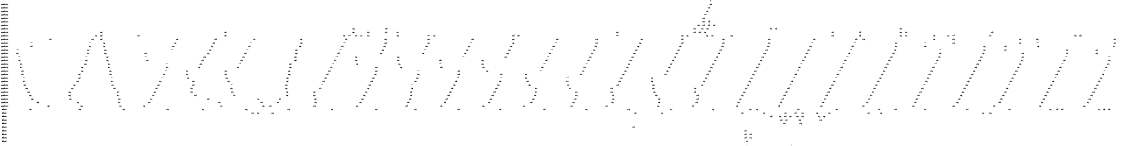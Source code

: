 digraph "DD" {
size = "7.5,10"
center = true;
edge [dir = none];
{ node [shape = plaintext];
  edge [style = invis];
  "CONST NODES" [style = invis];
" impl_pre0_fact0_bit0 " -> " impl_pre0_fact0_bit1 " -> " impl_pre0_fact0_bit2 " -> " impl_pre0_fact0_bit3 " -> " impl_pre0_fact0_bit4 " -> " impl_pre0_fact1_bit0 " -> " impl_pre0_fact1_bit1 " -> " impl_pre0_fact1_bit2 " -> " impl_pre0_fact1_bit3 " -> " impl_pre0_fact1_bit4 " -> " impl_pre1_fact0_bit0 " -> " impl_pre1_fact0_bit1 " -> " impl_pre1_fact0_bit2 " -> " impl_pre1_fact0_bit3 " -> " impl_pre1_fact0_bit4 " -> " impl_pre1_fact1_bit0 " -> " impl_pre1_fact1_bit1 " -> " impl_pre1_fact1_bit2 " -> " impl_pre1_fact1_bit3 " -> " impl_pre1_fact1_bit4 " -> " impl_pre2_fact0_bit0 " -> " impl_pre2_fact0_bit1 " -> " impl_pre2_fact0_bit2 " -> " impl_pre2_fact0_bit3 " -> " impl_pre2_fact0_bit4 " -> " impl_pre2_fact1_bit0 " -> " impl_pre2_fact1_bit1 " -> " impl_pre2_fact1_bit2 " -> " impl_pre2_fact1_bit3 " -> " impl_pre2_fact1_bit4 " -> " eff_fact0_bit0 " -> " eff_fact0_bit1 " -> " eff_fact0_bit2 " -> " eff_fact0_bit3 " -> " eff_fact0_bit4 " -> " eff_fact1_bit0 " -> " eff_fact1_bit1 " -> " eff_fact1_bit2 " -> " eff_fact1_bit3 " -> " eff_fact1_bit4 " -> "CONST NODES"; 
}
{ rank = same; node [shape = box]; edge [style = invis];
"F0"; }
{ rank = same; " impl_pre0_fact0_bit0 ";
"0x4ed3";
}
{ rank = same; " impl_pre0_fact0_bit1 ";
"0x4ed2";
}
{ rank = same; " impl_pre0_fact0_bit2 ";
"0x4ed1";
}
{ rank = same; " impl_pre0_fact0_bit3 ";
"0x4ed0";
}
{ rank = same; " impl_pre0_fact0_bit4 ";
"0x4ecf";
}
{ rank = same; " impl_pre0_fact1_bit0 ";
"0x4caa";
"0x4ece";
}
{ rank = same; " impl_pre0_fact1_bit1 ";
"0x4c8a";
"0x4ca9";
"0x4ecd";
"0x4df9";
}
{ rank = same; " impl_pre0_fact1_bit2 ";
"0x4c99";
"0x4ca8";
"0x4d51";
"0x4c72";
"0x4df8";
"0x4e8c";
"0x4c89";
"0x4ecc";
}
{ rank = same; " impl_pre0_fact1_bit3 ";
"0x4c88";
"0x4ecb";
"0x4c7d";
"0x4cfd";
"0x4c98";
"0x4ca7";
"0x4da4";
"0x4e38";
"0x4c62";
"0x4c71";
"0x4d50";
"0x4c91";
"0x4ca0";
"0x4df7";
"0x4e8b";
}
{ rank = same; " impl_pre0_fact1_bit4 ";
"0x4e8a";
"0x4c87";
"0x4c97";
"0x4dcd";
"0x4ca6";
"0x4e61";
"0x4c7c";
"0x4eca";
"0x4c70";
"0x4c90";
"0x4c9f";
"0x4c82";
"0x4c58";
"0x4cfc";
"0x4c94";
"0x4ca3";
"0x4c77";
"0x4c69";
"0x4cd3";
"0x4e0e";
"0x4da3";
"0x4e37";
"0x4c61";
"0x4c8d";
"0x4c9c";
"0x4d7a";
"0x4d4f";
"0x4d26";
"0x4ea1";
"0x4df6";
}
{ rank = same; " impl_pre1_fact0_bit0 ";
"0x4de1";
"0x4d65";
"0x4e22";
"0x4ea0";
"0x4db8";
"0x4e36";
"0x4e75";
"0x4eb5";
"0x4e89";
"0x4ec9";
"0x4e4c";
"0x4da2";
"0x4e60";
"0x4cfb";
"0x4df5";
"0x4d3a";
"0x4cbe";
"0x4d79";
"0x4d4e";
"0x4cd2";
"0x4dcc";
"0x4d11";
"0x4d8e";
"0x4e0d";
"0x4d25";
"0x4ce7";
}
{ rank = same; " impl_pre1_fact0_bit1 ";
"0x4e74";
"0x4e88";
"0x4d8d";
"0x4e21";
"0x4de0";
"0x4e35";
"0x4da1";
"0x4df4";
"0x4ce6";
"0x4e4b";
"0x4d64";
"0x4cbd";
"0x4db7";
"0x4e5f";
"0x4eb4";
"0x4d78";
"0x4e0c";
"0x4cfa";
"0x4dcb";
"0x4d39";
"0x4ec8";
"0x4cd1";
"0x4d4d";
"0x4d10";
"0x4e9f";
"0x4d24";
}
{ rank = same; " impl_pre1_fact0_bit2 ";
"0x4cbc";
"0x4db6";
"0x4e5e";
"0x4eb3";
"0x4d77";
"0x4e0b";
"0x4cf9";
"0x4d38";
"0x4dca";
"0x4ec7";
"0x4cd0";
"0x4d4c";
"0x4d0f";
"0x4e9e";
"0x4d23";
"0x4e73";
"0x4e87";
"0x4d8c";
"0x4e20";
"0x4ddf";
"0x4e34";
"0x4da0";
"0x4df3";
"0x4ce5";
"0x4e4a";
"0x4d63";
}
{ rank = same; " impl_pre1_fact0_bit3 ";
"0x4e9d";
"0x4db5";
"0x4e33";
"0x4e72";
"0x4eb2";
"0x4e86";
"0x4ec6";
"0x4e49";
"0x4d9f";
"0x4e5d";
"0x4cf8";
"0x4df2";
"0x4d37";
"0x4cbb";
"0x4d76";
"0x4d4b";
"0x4ccf";
"0x4dc9";
"0x4d0e";
"0x4d8b";
"0x4e0a";
"0x4d22";
"0x4ce4";
"0x4dde";
"0x4d62";
"0x4e1f";
}
{ rank = same; " impl_pre1_fact0_bit4 ";
"0x4cba";
"0x4db4";
"0x4e5c";
"0x4eb1";
"0x4d75";
"0x4e09";
"0x4cf7";
"0x4d36";
"0x4ec5";
"0x4dc8";
"0x4cce";
"0x4d4a";
"0x4d0d";
"0x4e9c";
"0x4d21";
"0x4e71";
"0x4e85";
"0x4d8a";
"0x4e1e";
"0x4ddd";
"0x4e32";
"0x4d9e";
"0x4df1";
"0x4ce3";
"0x4e48";
"0x4d61";
}
{ rank = same; " impl_pre1_fact1_bit0 ";
"0x4e31";
"0x4e70";
"0x4eb0";
"0x4e84";
"0x4d89";
"0x4ddc";
"0x4ec4";
"0x4e47";
"0x4d9d";
"0x4df0";
"0x4e5b";
"0x4ce2";
"0x4d60";
"0x4cb9";
"0x4db3";
"0x4d74";
"0x4cf6";
"0x4d35";
"0x4dc7";
"0x4ccd";
"0x4d49";
"0x4e08";
"0x4d0c";
"0x4e1d";
"0x4d20";
"0x4e9b";
}
{ rank = same; " impl_pre1_fact1_bit1 ";
"0x4cb8";
"0x4db2";
"0x4e5a";
"0x4e07";
"0x4cf5";
"0x4eaf";
"0x4d34";
"0x4ccc";
"0x4ec3";
"0x4d48";
"0x4d0b";
"0x4d9c";
"0x4d1f";
"0x4def";
"0x4d73";
"0x4e6f";
"0x4dc6";
"0x4d88";
"0x4e83";
"0x4e1c";
"0x4e30";
"0x4ddb";
"0x4d5f";
"0x4ce1";
"0x4e9a";
"0x4e46";
}
{ rank = same; " impl_pre1_fact1_bit2 ";
"0x4e6e";
"0x4e82";
"0x4e45";
"0x4d87";
"0x4e1b";
"0x4e2f";
"0x4d9b";
"0x4e59";
"0x4ce0";
"0x4dee";
"0x4d33";
"0x4d5e";
"0x4cb7";
"0x4eae";
"0x4d72";
"0x4d47";
"0x4e06";
"0x4cf4";
"0x4dc5";
"0x4ec2";
"0x4d0a";
"0x4ccb";
"0x4d1e";
"0x4dda";
"0x4e99";
"0x4db1";
}
{ rank = same; " impl_pre1_fact1_bit3 ";
"0x4db0";
"0x4e58";
"0x4ead";
"0x4d71";
"0x4e05";
"0x4dc4";
"0x4e81";
"0x4ec1";
"0x4cca";
"0x4d9a";
"0x4d09";
"0x4cf3";
"0x4e98";
"0x4ded";
"0x4d32";
"0x4d1d";
"0x4d46";
"0x4d86";
"0x4cdf";
"0x4dd9";
"0x4e1a";
"0x4e44";
"0x4d5d";
"0x4e2e";
"0x4e6d";
"0x4cb6";
}
{ rank = same; " impl_pre1_fact1_bit4 ";
"0x4e80";
"0x4e6c";
"0x4ec0";
"0x4d99";
"0x4d85";
"0x4e19";
"0x4dd8";
"0x4e57";
"0x4cf2";
"0x4dec";
"0x4d70";
"0x4cde";
"0x4e43";
"0x4d5c";
"0x4cb5";
"0x4daf";
"0x4d45";
"0x4cc9";
"0x4eac";
"0x4dc3";
"0x4e04";
"0x4d31";
"0x4d1c";
"0x4d08";
"0x4e97";
"0x4e2d";
}
{ rank = same; " impl_pre2_fact0_bit0 ";
"0x4e7f";
"0x4ebf";
"0x4e42";
"0x4d98";
"0x4e56";
"0x4cf1";
"0x4deb";
"0x4d30";
"0x4cb4";
"0x4d6f";
"0x4d44";
"0x4cc8";
"0x4dc2";
"0x4d07";
"0x4d84";
"0x4e03";
"0x4d1b";
"0x4cdd";
"0x4dd7";
"0x4d5b";
"0x4e18";
"0x4e96";
"0x4dae";
"0x4e2c";
"0x4e6b";
"0x4eab";
}
{ rank = same; " impl_pre2_fact0_bit1 ";
"0x4e7e";
"0x4ebe";
"0x4e41";
"0x4d97";
"0x4e55";
"0x4cf0";
"0x4dea";
"0x4d2f";
"0x4cb3";
"0x4d6e";
"0x4d43";
"0x4cc7";
"0x4dc1";
"0x4d06";
"0x4d83";
"0x4e02";
"0x4d1a";
"0x4cdc";
"0x4dd6";
"0x4d5a";
"0x4e17";
"0x4e95";
"0x4dad";
"0x4e2b";
"0x4e6a";
"0x4eaa";
}
{ rank = same; " impl_pre2_fact0_bit2 ";
"0x4e54";
"0x4ea9";
"0x4d6d";
"0x4e01";
"0x4cef";
"0x4d2e";
"0x4dc0";
"0x4ebd";
"0x4cc6";
"0x4d42";
"0x4d05";
"0x4e94";
"0x4d19";
"0x4e69";
"0x4e7d";
"0x4d82";
"0x4e16";
"0x4dd5";
"0x4e2a";
"0x4d96";
"0x4de9";
"0x4cdb";
"0x4e40";
"0x4d59";
"0x4cb2";
"0x4dac";
}
{ rank = same; " impl_pre2_fact0_bit3 ";
"0x4ebc";
"0x4e3f";
"0x4d95";
"0x4e53";
"0x4cee";
"0x4de8";
"0x4d2d";
"0x4cb1";
"0x4d6c";
"0x4d41";
"0x4cc5";
"0x4dbf";
"0x4d04";
"0x4d81";
"0x4e00";
"0x4d18";
"0x4cda";
"0x4dd4";
"0x4d58";
"0x4e15";
"0x4e93";
"0x4dab";
"0x4e29";
"0x4e68";
"0x4ea8";
"0x4e7c";
}
{ rank = same; " impl_pre2_fact0_bit4 ";
"0x4d94";
"0x4e52";
"0x4ced";
"0x4de7";
"0x4d2c";
"0x4cb0";
"0x4d6b";
"0x4d40";
"0x4cc4";
"0x4dbe";
"0x4d03";
"0x4d80";
"0x4dff";
"0x4d17";
"0x4cd9";
"0x4dd3";
"0x4d57";
"0x4e14";
"0x4e92";
"0x4daa";
"0x4e28";
"0x4e67";
"0x4ea7";
"0x4e7b";
"0x4ebb";
"0x4e3e";
}
{ rank = same; " impl_pre2_fact1_bit0 ";
"0x4e51";
"0x4d7f";
"0x4dd2";
"0x4d93";
"0x4de6";
"0x4cd8";
"0x4dfe";
"0x4d56";
"0x4caf";
"0x4da9";
"0x4d6a";
"0x4cec";
"0x4d2b";
"0x4dbd";
"0x4e13";
"0x4e91";
"0x4cc3";
"0x4d3f";
"0x4e27";
"0x4e66";
"0x4d02";
"0x4ea6";
"0x4e7a";
"0x4d16";
"0x4eba";
"0x4e3d";
}
{ rank = same; " impl_pre2_fact1_bit1 ";
"0x4e50";
"0x4dfd";
"0x4ceb";
"0x4d2a";
"0x4de5";
"0x4d69";
"0x4cc2";
"0x4d3e";
"0x4d01";
"0x4dbc";
"0x4d7e";
"0x4d15";
"0x4dd1";
"0x4d55";
"0x4e90";
"0x4e65";
"0x4da8";
"0x4e79";
"0x4e12";
"0x4ea5";
"0x4e26";
"0x4cd7";
"0x4eb9";
"0x4e3c";
"0x4cae";
"0x4d92";
}
{ rank = same; " impl_pre2_fact1_bit2 ";
"0x4e4f";
"0x4de4";
"0x4d29";
"0x4d7d";
"0x4e11";
"0x4d3d";
"0x4e25";
"0x4dbb";
"0x4d00";
"0x4d91";
"0x4cd6";
"0x4d14";
"0x4d54";
"0x4dd0";
"0x4cad";
"0x4ea4";
"0x4d68";
"0x4dfc";
"0x4cea";
"0x4eb8";
"0x4da7";
"0x4cc1";
"0x4e64";
"0x4e78";
"0x4e8f";
"0x4e3b";
}
{ rank = same; " impl_pre2_fact1_bit3 ";
"0x4e4e";
"0x4d67";
"0x4dfb";
"0x4ce9";
"0x4de3";
"0x4d28";
"0x4dba";
"0x4cc0";
"0x4d3c";
"0x4cff";
"0x4d7c";
"0x4e8e";
"0x4d13";
"0x4cd5";
"0x4dcf";
"0x4e10";
"0x4e24";
"0x4e63";
"0x4ea3";
"0x4e77";
"0x4eb7";
"0x4d90";
"0x4e3a";
"0x4d53";
"0x4cac";
"0x4da6";
}
{ rank = same; " impl_pre2_fact1_bit4 ";
"0x4e8d";
"0x4cd4";
"0x4ea2";
"0x4ce8";
"0x4d12";
"0x4da5";
"0x4d66";
"0x4de2";
"0x4e76";
"0x4eb6";
"0x4dce";
"0x4cfe";
"0x4dfa";
"0x4d27";
"0x4cbf";
"0x4e0f";
"0x4d3b";
"0x4d8f";
"0x4db9";
"0x4e23";
"0x4cab";
"0x4e4d";
"0x4e39";
"0x4d52";
"0x4e62";
"0x4d7b";
}
{ rank = same; " eff_fact0_bit0 ";
"0x4c9a";
"0x4c9b";
"0x4c8c";
"0x4c9d";
"0x4c52";
"0x4c9e";
"0x4c5c";
"0x4c60";
"0x4c8e";
"0x4c68";
"0x4c6c";
"0x4c74";
"0x4c76";
"0x4c84";
"0x4c86";
"0x4ca1";
"0x4c8f";
"0x4ca2";
"0x4ca4";
"0x4c92";
"0x4ca5";
"0x4c93";
"0x4c57";
"0x4c95";
"0x4c65";
"0x4c6f";
"0x4c79";
"0x4c7b";
"0x4c7f";
"0x4c81";
"0x4c96";
"0x4c8b";
}
{ rank = same; " eff_fact0_bit1 ";
"0x4c75";
"0x4c78";
"0x4c56";
"0x4c64";
"0x4c6e";
"0x4c7a";
"0x4c7e";
"0x4c80";
"0x4c51";
"0x4c83";
"0x4c5b";
"0x4c5f";
"0x4c67";
"0x4c6b";
"0x4c85";
"0x4c73";
}
{ rank = same; " eff_fact0_bit2 ";
"0x4c66";
"0x4c6a";
"0x4c50";
"0x4c5a";
"0x4c5e";
"0x4c6d";
"0x4c55";
"0x4c63";
}
{ rank = same; " eff_fact0_bit3 ";
"0x4c54";
"0x4c4f";
"0x4c59";
"0x4c5d";
}
{ rank = same; " eff_fact0_bit4 ";
"0x4c4e";
"0x4c53";
}
{ rank = same; " eff_fact1_bit0 ";
"0x4c4d";
}
{ rank = same; " eff_fact1_bit1 ";
"0x4c4c";
}
{ rank = same; " eff_fact1_bit2 ";
"0x4c49";
"0x4c4b";
}
{ rank = same; " eff_fact1_bit3 ";
"0x4c48";
"0x4c4a";
}
{ rank = same; " eff_fact1_bit4 ";
"0x4c47";
}
{ rank = same; "CONST NODES";
{ node [shape = box]; "0x341c";
"0x341b";
}
}
"F0" -> "0x4ed3" [style = solid];
"0x4ed3" -> "0x4caa";
"0x4ed3" -> "0x4ed2" [style = dashed];
"0x4ed2" -> "0x4caa";
"0x4ed2" -> "0x4ed1" [style = dashed];
"0x4ed1" -> "0x4ed0";
"0x4ed1" -> "0x4caa" [style = dashed];
"0x4ed0" -> "0x4caa";
"0x4ed0" -> "0x4ecf" [style = dashed];
"0x4ecf" -> "0x4ece";
"0x4ecf" -> "0x4caa" [style = dashed];
"0x4caa" -> "0x4c8a";
"0x4caa" -> "0x4ca9" [style = dashed];
"0x4ece" -> "0x4df9";
"0x4ece" -> "0x4ecd" [style = dashed];
"0x4c8a" -> "0x4c72";
"0x4c8a" -> "0x4c89" [style = dashed];
"0x4ca9" -> "0x4c99";
"0x4ca9" -> "0x4ca8" [style = dashed];
"0x4ecd" -> "0x4e8c";
"0x4ecd" -> "0x4ecc" [style = dashed];
"0x4df9" -> "0x4d51";
"0x4df9" -> "0x4df8" [style = dashed];
"0x4c99" -> "0x4c91";
"0x4c99" -> "0x4c98" [style = dashed];
"0x4ca8" -> "0x4ca0";
"0x4ca8" -> "0x4ca7" [style = dashed];
"0x4d51" -> "0x4cfd";
"0x4d51" -> "0x4d50" [style = dashed];
"0x4c72" -> "0x4c62";
"0x4c72" -> "0x4c71" [style = dashed];
"0x4df8" -> "0x4da4";
"0x4df8" -> "0x4df7" [style = dashed];
"0x4e8c" -> "0x4e38";
"0x4e8c" -> "0x4e8b" [style = dashed];
"0x4c89" -> "0x4c7d";
"0x4c89" -> "0x4c88" [style = dashed];
"0x4ecc" -> "0x4ecb";
"0x4ecc" -> "0x4ca7" [style = dashed];
"0x4c88" -> "0x4c82";
"0x4c88" -> "0x4c87" [style = dashed];
"0x4ecb" -> "0x4ea1";
"0x4ecb" -> "0x4eca" [style = dashed];
"0x4c7d" -> "0x4c77";
"0x4c7d" -> "0x4c7c" [style = dashed];
"0x4cfd" -> "0x4cd3";
"0x4cfd" -> "0x4cfc" [style = dashed];
"0x4c98" -> "0x4c94";
"0x4c98" -> "0x4c97" [style = dashed];
"0x4ca7" -> "0x4ca3";
"0x4ca7" -> "0x4ca6" [style = dashed];
"0x4da4" -> "0x4d7a";
"0x4da4" -> "0x4da3" [style = dashed];
"0x4e38" -> "0x4e0e";
"0x4e38" -> "0x4e37" [style = dashed];
"0x4c62" -> "0x4c58";
"0x4c62" -> "0x4c61" [style = dashed];
"0x4c71" -> "0x4c69";
"0x4c71" -> "0x4c70" [style = dashed];
"0x4d50" -> "0x4d26";
"0x4d50" -> "0x4d4f" [style = dashed];
"0x4c91" -> "0x4c8d";
"0x4c91" -> "0x4c90" [style = dashed];
"0x4ca0" -> "0x4c9c";
"0x4ca0" -> "0x4c9f" [style = dashed];
"0x4df7" -> "0x4dcd";
"0x4df7" -> "0x4df6" [style = dashed];
"0x4e8b" -> "0x4e61";
"0x4e8b" -> "0x4e8a" [style = dashed];
"0x4e8a" -> "0x4e75";
"0x4e8a" -> "0x4e89" [style = dashed];
"0x4c87" -> "0x4c84";
"0x4c87" -> "0x4c86" [style = dashed];
"0x4c97" -> "0x4c95";
"0x4c97" -> "0x4c96" [style = dashed];
"0x4dcd" -> "0x4db8";
"0x4dcd" -> "0x4dcc" [style = dashed];
"0x4ca6" -> "0x4ca4";
"0x4ca6" -> "0x4ca5" [style = dashed];
"0x4e61" -> "0x4e4c";
"0x4e61" -> "0x4e60" [style = dashed];
"0x4c7c" -> "0x4c79";
"0x4c7c" -> "0x4c7b" [style = dashed];
"0x4eca" -> "0x4eb5";
"0x4eca" -> "0x4ec9" [style = dashed];
"0x4c70" -> "0x4c6c";
"0x4c70" -> "0x4c6f" [style = dashed];
"0x4c90" -> "0x4c8e";
"0x4c90" -> "0x4c8f" [style = dashed];
"0x4c9f" -> "0x4c9d";
"0x4c9f" -> "0x4c9e" [style = dashed];
"0x4c82" -> "0x4c7f";
"0x4c82" -> "0x4c81" [style = dashed];
"0x4c58" -> "0x4c52";
"0x4c58" -> "0x4c57" [style = dashed];
"0x4cfc" -> "0x4ce7";
"0x4cfc" -> "0x4cfb" [style = dashed];
"0x4c94" -> "0x4c92";
"0x4c94" -> "0x4c93" [style = dashed];
"0x4ca3" -> "0x4ca1";
"0x4ca3" -> "0x4ca2" [style = dashed];
"0x4c77" -> "0x4c74";
"0x4c77" -> "0x4c76" [style = dashed];
"0x4c69" -> "0x4c65";
"0x4c69" -> "0x4c68" [style = dashed];
"0x4cd3" -> "0x4cbe";
"0x4cd3" -> "0x4cd2" [style = dashed];
"0x4e0e" -> "0x4e0d";
"0x4e0e" -> "0x4c8c" [style = dashed];
"0x4da3" -> "0x4d8e";
"0x4da3" -> "0x4da2" [style = dashed];
"0x4e37" -> "0x4e22";
"0x4e37" -> "0x4e36" [style = dashed];
"0x4c61" -> "0x4c5c";
"0x4c61" -> "0x4c60" [style = dashed];
"0x4c8d" -> "0x4c8b";
"0x4c8d" -> "0x4c8c" [style = dashed];
"0x4c9c" -> "0x4c9a";
"0x4c9c" -> "0x4c9b" [style = dashed];
"0x4d7a" -> "0x4d65";
"0x4d7a" -> "0x4d79" [style = dashed];
"0x4d4f" -> "0x4d3a";
"0x4d4f" -> "0x4d4e" [style = dashed];
"0x4d26" -> "0x4d11";
"0x4d26" -> "0x4d25" [style = dashed];
"0x4ea1" -> "0x4ea0";
"0x4ea1" -> "0x4c9b" [style = dashed];
"0x4df6" -> "0x4de1";
"0x4df6" -> "0x4df5" [style = dashed];
"0x4de1" -> "0x4c84";
"0x4de1" -> "0x4de0" [style = dashed];
"0x4d65" -> "0x4c74";
"0x4d65" -> "0x4d64" [style = dashed];
"0x4e22" -> "0x4c8e";
"0x4e22" -> "0x4e21" [style = dashed];
"0x4ea0" -> "0x4c9a";
"0x4ea0" -> "0x4e9f" [style = dashed];
"0x4db8" -> "0x4c7f";
"0x4db8" -> "0x4db7" [style = dashed];
"0x4e36" -> "0x4c8f";
"0x4e36" -> "0x4e35" [style = dashed];
"0x4e75" -> "0x4c95";
"0x4e75" -> "0x4e74" [style = dashed];
"0x4eb5" -> "0x4c9d";
"0x4eb5" -> "0x4eb4" [style = dashed];
"0x4e89" -> "0x4c96";
"0x4e89" -> "0x4e88" [style = dashed];
"0x4ec9" -> "0x4c9e";
"0x4ec9" -> "0x4ec8" [style = dashed];
"0x4e4c" -> "0x4c92";
"0x4e4c" -> "0x4e4b" [style = dashed];
"0x4da2" -> "0x4c7b";
"0x4da2" -> "0x4da1" [style = dashed];
"0x4e60" -> "0x4c93";
"0x4e60" -> "0x4e5f" [style = dashed];
"0x4cfb" -> "0x4c60";
"0x4cfb" -> "0x4cfa" [style = dashed];
"0x4df5" -> "0x4c86";
"0x4df5" -> "0x4df4" [style = dashed];
"0x4d3a" -> "0x4c6c";
"0x4d3a" -> "0x4d39" [style = dashed];
"0x4cbe" -> "0x4c52";
"0x4cbe" -> "0x4cbd" [style = dashed];
"0x4d79" -> "0x4c76";
"0x4d79" -> "0x4d78" [style = dashed];
"0x4d4e" -> "0x4c6f";
"0x4d4e" -> "0x4d4d" [style = dashed];
"0x4cd2" -> "0x4c57";
"0x4cd2" -> "0x4cd1" [style = dashed];
"0x4dcc" -> "0x4c81";
"0x4dcc" -> "0x4dcb" [style = dashed];
"0x4d11" -> "0x4c65";
"0x4d11" -> "0x4d10" [style = dashed];
"0x4d8e" -> "0x4c79";
"0x4d8e" -> "0x4d8d" [style = dashed];
"0x4e0d" -> "0x4c8b";
"0x4e0d" -> "0x4e0c" [style = dashed];
"0x4d25" -> "0x4c68";
"0x4d25" -> "0x4d24" [style = dashed];
"0x4ce7" -> "0x4c5c";
"0x4ce7" -> "0x4ce6" [style = dashed];
"0x4e74" -> "0x4e73";
"0x4e74" -> "0x4c95" [style = dashed];
"0x4e88" -> "0x4e87";
"0x4e88" -> "0x4c96" [style = dashed];
"0x4d8d" -> "0x4d8c";
"0x4d8d" -> "0x4c79" [style = dashed];
"0x4e21" -> "0x4e20";
"0x4e21" -> "0x4c8e" [style = dashed];
"0x4de0" -> "0x4ddf";
"0x4de0" -> "0x4c84" [style = dashed];
"0x4e35" -> "0x4e34";
"0x4e35" -> "0x4c8f" [style = dashed];
"0x4da1" -> "0x4da0";
"0x4da1" -> "0x4c7b" [style = dashed];
"0x4df4" -> "0x4df3";
"0x4df4" -> "0x4c86" [style = dashed];
"0x4ce6" -> "0x4ce5";
"0x4ce6" -> "0x4c5c" [style = dashed];
"0x4e4b" -> "0x4e4a";
"0x4e4b" -> "0x4c92" [style = dashed];
"0x4d64" -> "0x4d63";
"0x4d64" -> "0x4c74" [style = dashed];
"0x4cbd" -> "0x4cbc";
"0x4cbd" -> "0x4c52" [style = dashed];
"0x4db7" -> "0x4db6";
"0x4db7" -> "0x4c7f" [style = dashed];
"0x4e5f" -> "0x4e5e";
"0x4e5f" -> "0x4c93" [style = dashed];
"0x4eb4" -> "0x4eb3";
"0x4eb4" -> "0x4c9d" [style = dashed];
"0x4d78" -> "0x4d77";
"0x4d78" -> "0x4c76" [style = dashed];
"0x4e0c" -> "0x4e0b";
"0x4e0c" -> "0x4c8b" [style = dashed];
"0x4cfa" -> "0x4cf9";
"0x4cfa" -> "0x4c60" [style = dashed];
"0x4dcb" -> "0x4dca";
"0x4dcb" -> "0x4c81" [style = dashed];
"0x4d39" -> "0x4d38";
"0x4d39" -> "0x4c6c" [style = dashed];
"0x4ec8" -> "0x4ec7";
"0x4ec8" -> "0x4c9e" [style = dashed];
"0x4cd1" -> "0x4cd0";
"0x4cd1" -> "0x4c57" [style = dashed];
"0x4d4d" -> "0x4d4c";
"0x4d4d" -> "0x4c6f" [style = dashed];
"0x4d10" -> "0x4d0f";
"0x4d10" -> "0x4c65" [style = dashed];
"0x4e9f" -> "0x4e9e";
"0x4e9f" -> "0x4c9a" [style = dashed];
"0x4d24" -> "0x4d23";
"0x4d24" -> "0x4c68" [style = dashed];
"0x4cbc" -> "0x4cbb";
"0x4cbc" -> "0x4c52" [style = dashed];
"0x4db6" -> "0x4db5";
"0x4db6" -> "0x4c7f" [style = dashed];
"0x4e5e" -> "0x4e5d";
"0x4e5e" -> "0x4c93" [style = dashed];
"0x4eb3" -> "0x4eb2";
"0x4eb3" -> "0x4c9d" [style = dashed];
"0x4d77" -> "0x4d76";
"0x4d77" -> "0x4c76" [style = dashed];
"0x4e0b" -> "0x4e0a";
"0x4e0b" -> "0x4c8b" [style = dashed];
"0x4cf9" -> "0x4cf8";
"0x4cf9" -> "0x4c60" [style = dashed];
"0x4d38" -> "0x4d37";
"0x4d38" -> "0x4c6c" [style = dashed];
"0x4dca" -> "0x4dc9";
"0x4dca" -> "0x4c81" [style = dashed];
"0x4ec7" -> "0x4ec6";
"0x4ec7" -> "0x4c9e" [style = dashed];
"0x4cd0" -> "0x4ccf";
"0x4cd0" -> "0x4c57" [style = dashed];
"0x4d4c" -> "0x4d4b";
"0x4d4c" -> "0x4c6f" [style = dashed];
"0x4d0f" -> "0x4d0e";
"0x4d0f" -> "0x4c65" [style = dashed];
"0x4e9e" -> "0x4e9d";
"0x4e9e" -> "0x4c9a" [style = dashed];
"0x4d23" -> "0x4d22";
"0x4d23" -> "0x4c68" [style = dashed];
"0x4e73" -> "0x4e72";
"0x4e73" -> "0x4c95" [style = dashed];
"0x4e87" -> "0x4e86";
"0x4e87" -> "0x4c96" [style = dashed];
"0x4d8c" -> "0x4d8b";
"0x4d8c" -> "0x4c79" [style = dashed];
"0x4e20" -> "0x4e1f";
"0x4e20" -> "0x4c8e" [style = dashed];
"0x4ddf" -> "0x4dde";
"0x4ddf" -> "0x4c84" [style = dashed];
"0x4e34" -> "0x4e33";
"0x4e34" -> "0x4c8f" [style = dashed];
"0x4da0" -> "0x4d9f";
"0x4da0" -> "0x4c7b" [style = dashed];
"0x4df3" -> "0x4df2";
"0x4df3" -> "0x4c86" [style = dashed];
"0x4ce5" -> "0x4ce4";
"0x4ce5" -> "0x4c5c" [style = dashed];
"0x4e4a" -> "0x4e49";
"0x4e4a" -> "0x4c92" [style = dashed];
"0x4d63" -> "0x4d62";
"0x4d63" -> "0x4c74" [style = dashed];
"0x4e9d" -> "0x4c9a";
"0x4e9d" -> "0x4e9c" [style = dashed];
"0x4db5" -> "0x4c7f";
"0x4db5" -> "0x4db4" [style = dashed];
"0x4e33" -> "0x4c8f";
"0x4e33" -> "0x4e32" [style = dashed];
"0x4e72" -> "0x4c95";
"0x4e72" -> "0x4e71" [style = dashed];
"0x4eb2" -> "0x4c9d";
"0x4eb2" -> "0x4eb1" [style = dashed];
"0x4e86" -> "0x4c96";
"0x4e86" -> "0x4e85" [style = dashed];
"0x4ec6" -> "0x4c9e";
"0x4ec6" -> "0x4ec5" [style = dashed];
"0x4e49" -> "0x4c92";
"0x4e49" -> "0x4e48" [style = dashed];
"0x4d9f" -> "0x4c7b";
"0x4d9f" -> "0x4d9e" [style = dashed];
"0x4e5d" -> "0x4c93";
"0x4e5d" -> "0x4e5c" [style = dashed];
"0x4cf8" -> "0x4c60";
"0x4cf8" -> "0x4cf7" [style = dashed];
"0x4df2" -> "0x4c86";
"0x4df2" -> "0x4df1" [style = dashed];
"0x4d37" -> "0x4c6c";
"0x4d37" -> "0x4d36" [style = dashed];
"0x4cbb" -> "0x4c52";
"0x4cbb" -> "0x4cba" [style = dashed];
"0x4d76" -> "0x4c76";
"0x4d76" -> "0x4d75" [style = dashed];
"0x4d4b" -> "0x4c6f";
"0x4d4b" -> "0x4d4a" [style = dashed];
"0x4ccf" -> "0x4c57";
"0x4ccf" -> "0x4cce" [style = dashed];
"0x4dc9" -> "0x4c81";
"0x4dc9" -> "0x4dc8" [style = dashed];
"0x4d0e" -> "0x4c65";
"0x4d0e" -> "0x4d0d" [style = dashed];
"0x4d8b" -> "0x4c79";
"0x4d8b" -> "0x4d8a" [style = dashed];
"0x4e0a" -> "0x4c8b";
"0x4e0a" -> "0x4e09" [style = dashed];
"0x4d22" -> "0x4c68";
"0x4d22" -> "0x4d21" [style = dashed];
"0x4ce4" -> "0x4c5c";
"0x4ce4" -> "0x4ce3" [style = dashed];
"0x4dde" -> "0x4c84";
"0x4dde" -> "0x4ddd" [style = dashed];
"0x4d62" -> "0x4c74";
"0x4d62" -> "0x4d61" [style = dashed];
"0x4e1f" -> "0x4c8e";
"0x4e1f" -> "0x4e1e" [style = dashed];
"0x4cba" -> "0x4cb9";
"0x4cba" -> "0x4c52" [style = dashed];
"0x4db4" -> "0x4db3";
"0x4db4" -> "0x4c7f" [style = dashed];
"0x4e5c" -> "0x4e5b";
"0x4e5c" -> "0x4c93" [style = dashed];
"0x4eb1" -> "0x4eb0";
"0x4eb1" -> "0x4c9d" [style = dashed];
"0x4d75" -> "0x4d74";
"0x4d75" -> "0x4c76" [style = dashed];
"0x4e09" -> "0x4e08";
"0x4e09" -> "0x4c8b" [style = dashed];
"0x4cf7" -> "0x4cf6";
"0x4cf7" -> "0x4c60" [style = dashed];
"0x4d36" -> "0x4d35";
"0x4d36" -> "0x4c6c" [style = dashed];
"0x4ec5" -> "0x4ec4";
"0x4ec5" -> "0x4c9e" [style = dashed];
"0x4dc8" -> "0x4dc7";
"0x4dc8" -> "0x4c81" [style = dashed];
"0x4cce" -> "0x4ccd";
"0x4cce" -> "0x4c57" [style = dashed];
"0x4d4a" -> "0x4d49";
"0x4d4a" -> "0x4c6f" [style = dashed];
"0x4d0d" -> "0x4d0c";
"0x4d0d" -> "0x4c65" [style = dashed];
"0x4e9c" -> "0x4e9b";
"0x4e9c" -> "0x4c9a" [style = dashed];
"0x4d21" -> "0x4d20";
"0x4d21" -> "0x4c68" [style = dashed];
"0x4e71" -> "0x4e70";
"0x4e71" -> "0x4c95" [style = dashed];
"0x4e85" -> "0x4e84";
"0x4e85" -> "0x4c96" [style = dashed];
"0x4d8a" -> "0x4d89";
"0x4d8a" -> "0x4c79" [style = dashed];
"0x4e1e" -> "0x4e1d";
"0x4e1e" -> "0x4c8e" [style = dashed];
"0x4ddd" -> "0x4ddc";
"0x4ddd" -> "0x4c84" [style = dashed];
"0x4e32" -> "0x4e31";
"0x4e32" -> "0x4c8f" [style = dashed];
"0x4d9e" -> "0x4d9d";
"0x4d9e" -> "0x4c7b" [style = dashed];
"0x4df1" -> "0x4df0";
"0x4df1" -> "0x4c86" [style = dashed];
"0x4ce3" -> "0x4ce2";
"0x4ce3" -> "0x4c5c" [style = dashed];
"0x4e48" -> "0x4e47";
"0x4e48" -> "0x4c92" [style = dashed];
"0x4d61" -> "0x4d60";
"0x4d61" -> "0x4c74" [style = dashed];
"0x4e31" -> "0x4c8f";
"0x4e31" -> "0x4e30" [style = dashed];
"0x4e70" -> "0x4c95";
"0x4e70" -> "0x4e6f" [style = dashed];
"0x4eb0" -> "0x4c9d";
"0x4eb0" -> "0x4eaf" [style = dashed];
"0x4e84" -> "0x4c96";
"0x4e84" -> "0x4e83" [style = dashed];
"0x4d89" -> "0x4d88";
"0x4d89" -> "0x4c79" [style = dashed];
"0x4ddc" -> "0x4ddb";
"0x4ddc" -> "0x4c84" [style = dashed];
"0x4ec4" -> "0x4c9e";
"0x4ec4" -> "0x4ec3" [style = dashed];
"0x4e47" -> "0x4c92";
"0x4e47" -> "0x4e46" [style = dashed];
"0x4d9d" -> "0x4d9c";
"0x4d9d" -> "0x4c7b" [style = dashed];
"0x4df0" -> "0x4def";
"0x4df0" -> "0x4c86" [style = dashed];
"0x4e5b" -> "0x4c93";
"0x4e5b" -> "0x4e5a" [style = dashed];
"0x4ce2" -> "0x4ce1";
"0x4ce2" -> "0x4c5c" [style = dashed];
"0x4d60" -> "0x4d5f";
"0x4d60" -> "0x4c74" [style = dashed];
"0x4cb9" -> "0x4cb8";
"0x4cb9" -> "0x4c52" [style = dashed];
"0x4db3" -> "0x4db2";
"0x4db3" -> "0x4c7f" [style = dashed];
"0x4d74" -> "0x4d73";
"0x4d74" -> "0x4c76" [style = dashed];
"0x4cf6" -> "0x4cf5";
"0x4cf6" -> "0x4c60" [style = dashed];
"0x4d35" -> "0x4d34";
"0x4d35" -> "0x4c6c" [style = dashed];
"0x4dc7" -> "0x4dc6";
"0x4dc7" -> "0x4c81" [style = dashed];
"0x4ccd" -> "0x4ccc";
"0x4ccd" -> "0x4c57" [style = dashed];
"0x4d49" -> "0x4d48";
"0x4d49" -> "0x4c6f" [style = dashed];
"0x4e08" -> "0x4c8b";
"0x4e08" -> "0x4e07" [style = dashed];
"0x4d0c" -> "0x4d0b";
"0x4d0c" -> "0x4c65" [style = dashed];
"0x4e1d" -> "0x4c8e";
"0x4e1d" -> "0x4e1c" [style = dashed];
"0x4d20" -> "0x4d1f";
"0x4d20" -> "0x4c68" [style = dashed];
"0x4e9b" -> "0x4c9a";
"0x4e9b" -> "0x4e9a" [style = dashed];
"0x4cb8" -> "0x4cb7";
"0x4cb8" -> "0x4c52" [style = dashed];
"0x4db2" -> "0x4c7f";
"0x4db2" -> "0x4db1" [style = dashed];
"0x4e5a" -> "0x4e59";
"0x4e5a" -> "0x4c93" [style = dashed];
"0x4e07" -> "0x4e06";
"0x4e07" -> "0x4c8b" [style = dashed];
"0x4cf5" -> "0x4cf4";
"0x4cf5" -> "0x4c60" [style = dashed];
"0x4eaf" -> "0x4c9d";
"0x4eaf" -> "0x4eae" [style = dashed];
"0x4d34" -> "0x4d33";
"0x4d34" -> "0x4c6c" [style = dashed];
"0x4ccc" -> "0x4ccb";
"0x4ccc" -> "0x4c57" [style = dashed];
"0x4ec3" -> "0x4c9e";
"0x4ec3" -> "0x4ec2" [style = dashed];
"0x4d48" -> "0x4d47";
"0x4d48" -> "0x4c6f" [style = dashed];
"0x4d0b" -> "0x4d0a";
"0x4d0b" -> "0x4c65" [style = dashed];
"0x4d9c" -> "0x4c7b";
"0x4d9c" -> "0x4d9b" [style = dashed];
"0x4d1f" -> "0x4d1e";
"0x4d1f" -> "0x4c68" [style = dashed];
"0x4def" -> "0x4c86";
"0x4def" -> "0x4dee" [style = dashed];
"0x4d73" -> "0x4c76";
"0x4d73" -> "0x4d72" [style = dashed];
"0x4e6f" -> "0x4e6e";
"0x4e6f" -> "0x4c95" [style = dashed];
"0x4dc6" -> "0x4c81";
"0x4dc6" -> "0x4dc5" [style = dashed];
"0x4d88" -> "0x4c79";
"0x4d88" -> "0x4d87" [style = dashed];
"0x4e83" -> "0x4e82";
"0x4e83" -> "0x4c96" [style = dashed];
"0x4e1c" -> "0x4e1b";
"0x4e1c" -> "0x4c8e" [style = dashed];
"0x4e30" -> "0x4e2f";
"0x4e30" -> "0x4c8f" [style = dashed];
"0x4ddb" -> "0x4c84";
"0x4ddb" -> "0x4dda" [style = dashed];
"0x4d5f" -> "0x4c74";
"0x4d5f" -> "0x4d5e" [style = dashed];
"0x4ce1" -> "0x4ce0";
"0x4ce1" -> "0x4c5c" [style = dashed];
"0x4e9a" -> "0x4c9a";
"0x4e9a" -> "0x4e99" [style = dashed];
"0x4e46" -> "0x4e45";
"0x4e46" -> "0x4c92" [style = dashed];
"0x4e6e" -> "0x4c95";
"0x4e6e" -> "0x4e6d" [style = dashed];
"0x4e82" -> "0x4c96";
"0x4e82" -> "0x4e81" [style = dashed];
"0x4e45" -> "0x4c92";
"0x4e45" -> "0x4e44" [style = dashed];
"0x4d87" -> "0x4d86";
"0x4d87" -> "0x4c79" [style = dashed];
"0x4e1b" -> "0x4e1a";
"0x4e1b" -> "0x4c8e" [style = dashed];
"0x4e2f" -> "0x4e2e";
"0x4e2f" -> "0x4c8f" [style = dashed];
"0x4d9b" -> "0x4d9a";
"0x4d9b" -> "0x4c7b" [style = dashed];
"0x4e59" -> "0x4c93";
"0x4e59" -> "0x4e58" [style = dashed];
"0x4ce0" -> "0x4cdf";
"0x4ce0" -> "0x4c5c" [style = dashed];
"0x4dee" -> "0x4c86";
"0x4dee" -> "0x4ded" [style = dashed];
"0x4d33" -> "0x4c6c";
"0x4d33" -> "0x4d32" [style = dashed];
"0x4d5e" -> "0x4d5d";
"0x4d5e" -> "0x4c74" [style = dashed];
"0x4cb7" -> "0x4cb6";
"0x4cb7" -> "0x4c52" [style = dashed];
"0x4eae" -> "0x4ead";
"0x4eae" -> "0x4c9d" [style = dashed];
"0x4d72" -> "0x4d71";
"0x4d72" -> "0x4c76" [style = dashed];
"0x4d47" -> "0x4c6f";
"0x4d47" -> "0x4d46" [style = dashed];
"0x4e06" -> "0x4e05";
"0x4e06" -> "0x4c8b" [style = dashed];
"0x4cf4" -> "0x4cf3";
"0x4cf4" -> "0x4c60" [style = dashed];
"0x4dc5" -> "0x4c81";
"0x4dc5" -> "0x4dc4" [style = dashed];
"0x4ec2" -> "0x4ec1";
"0x4ec2" -> "0x4c9e" [style = dashed];
"0x4d0a" -> "0x4c65";
"0x4d0a" -> "0x4d09" [style = dashed];
"0x4ccb" -> "0x4cca";
"0x4ccb" -> "0x4c57" [style = dashed];
"0x4d1e" -> "0x4c68";
"0x4d1e" -> "0x4d1d" [style = dashed];
"0x4dda" -> "0x4c84";
"0x4dda" -> "0x4dd9" [style = dashed];
"0x4e99" -> "0x4e98";
"0x4e99" -> "0x4c9a" [style = dashed];
"0x4db1" -> "0x4c7f";
"0x4db1" -> "0x4db0" [style = dashed];
"0x4db0" -> "0x4daf";
"0x4db0" -> "0x4c7f" [style = dashed];
"0x4e58" -> "0x4e57";
"0x4e58" -> "0x4c93" [style = dashed];
"0x4ead" -> "0x4c9d";
"0x4ead" -> "0x4eac" [style = dashed];
"0x4d71" -> "0x4d70";
"0x4d71" -> "0x4c76" [style = dashed];
"0x4e05" -> "0x4e04";
"0x4e05" -> "0x4c8b" [style = dashed];
"0x4dc4" -> "0x4dc3";
"0x4dc4" -> "0x4c81" [style = dashed];
"0x4e81" -> "0x4c96";
"0x4e81" -> "0x4e80" [style = dashed];
"0x4ec1" -> "0x4c9e";
"0x4ec1" -> "0x4ec0" [style = dashed];
"0x4cca" -> "0x4cc9";
"0x4cca" -> "0x4c57" [style = dashed];
"0x4d9a" -> "0x4c7b";
"0x4d9a" -> "0x4d99" [style = dashed];
"0x4d09" -> "0x4d08";
"0x4d09" -> "0x4c65" [style = dashed];
"0x4cf3" -> "0x4c60";
"0x4cf3" -> "0x4cf2" [style = dashed];
"0x4e98" -> "0x4e97";
"0x4e98" -> "0x4c9a" [style = dashed];
"0x4ded" -> "0x4c86";
"0x4ded" -> "0x4dec" [style = dashed];
"0x4d32" -> "0x4c6c";
"0x4d32" -> "0x4d31" [style = dashed];
"0x4d1d" -> "0x4d1c";
"0x4d1d" -> "0x4c68" [style = dashed];
"0x4d46" -> "0x4c6f";
"0x4d46" -> "0x4d45" [style = dashed];
"0x4d86" -> "0x4c79";
"0x4d86" -> "0x4d85" [style = dashed];
"0x4cdf" -> "0x4c5c";
"0x4cdf" -> "0x4cde" [style = dashed];
"0x4dd9" -> "0x4c84";
"0x4dd9" -> "0x4dd8" [style = dashed];
"0x4e1a" -> "0x4c8e";
"0x4e1a" -> "0x4e19" [style = dashed];
"0x4e44" -> "0x4e43";
"0x4e44" -> "0x4c92" [style = dashed];
"0x4d5d" -> "0x4d5c";
"0x4d5d" -> "0x4c74" [style = dashed];
"0x4e2e" -> "0x4c8f";
"0x4e2e" -> "0x4e2d" [style = dashed];
"0x4e6d" -> "0x4c95";
"0x4e6d" -> "0x4e6c" [style = dashed];
"0x4cb6" -> "0x4cb5";
"0x4cb6" -> "0x4c52" [style = dashed];
"0x4e80" -> "0x4c96";
"0x4e80" -> "0x4e7f" [style = dashed];
"0x4e6c" -> "0x4e6b";
"0x4e6c" -> "0x4c95" [style = dashed];
"0x4ec0" -> "0x4c9e";
"0x4ec0" -> "0x4ebf" [style = dashed];
"0x4d99" -> "0x4c7b";
"0x4d99" -> "0x4d98" [style = dashed];
"0x4d85" -> "0x4d84";
"0x4d85" -> "0x4c79" [style = dashed];
"0x4e19" -> "0x4e18";
"0x4e19" -> "0x4c8e" [style = dashed];
"0x4dd8" -> "0x4dd7";
"0x4dd8" -> "0x4c84" [style = dashed];
"0x4e57" -> "0x4c93";
"0x4e57" -> "0x4e56" [style = dashed];
"0x4cf2" -> "0x4c60";
"0x4cf2" -> "0x4cf1" [style = dashed];
"0x4dec" -> "0x4c86";
"0x4dec" -> "0x4deb" [style = dashed];
"0x4d70" -> "0x4c76";
"0x4d70" -> "0x4d6f" [style = dashed];
"0x4cde" -> "0x4cdd";
"0x4cde" -> "0x4c5c" [style = dashed];
"0x4e43" -> "0x4e42";
"0x4e43" -> "0x4c92" [style = dashed];
"0x4d5c" -> "0x4d5b";
"0x4d5c" -> "0x4c74" [style = dashed];
"0x4cb5" -> "0x4cb4";
"0x4cb5" -> "0x4c52" [style = dashed];
"0x4daf" -> "0x4dae";
"0x4daf" -> "0x4c7f" [style = dashed];
"0x4d45" -> "0x4c6f";
"0x4d45" -> "0x4d44" [style = dashed];
"0x4cc9" -> "0x4c57";
"0x4cc9" -> "0x4cc8" [style = dashed];
"0x4eac" -> "0x4eab";
"0x4eac" -> "0x4c9d" [style = dashed];
"0x4dc3" -> "0x4c81";
"0x4dc3" -> "0x4dc2" [style = dashed];
"0x4e04" -> "0x4e03";
"0x4e04" -> "0x4c8b" [style = dashed];
"0x4d31" -> "0x4d30";
"0x4d31" -> "0x4c6c" [style = dashed];
"0x4d1c" -> "0x4c68";
"0x4d1c" -> "0x4d1b" [style = dashed];
"0x4d08" -> "0x4d07";
"0x4d08" -> "0x4c65" [style = dashed];
"0x4e97" -> "0x4e96";
"0x4e97" -> "0x4c9a" [style = dashed];
"0x4e2d" -> "0x4c8f";
"0x4e2d" -> "0x4e2c" [style = dashed];
"0x4e7f" -> "0x4c96";
"0x4e7f" -> "0x4e7e" [style = dashed];
"0x4ebf" -> "0x4c9e";
"0x4ebf" -> "0x4ebe" [style = dashed];
"0x4e42" -> "0x4c92";
"0x4e42" -> "0x4e41" [style = dashed];
"0x4d98" -> "0x4c7b";
"0x4d98" -> "0x4d97" [style = dashed];
"0x4e56" -> "0x4c93";
"0x4e56" -> "0x4e55" [style = dashed];
"0x4cf1" -> "0x4c60";
"0x4cf1" -> "0x4cf0" [style = dashed];
"0x4deb" -> "0x4c86";
"0x4deb" -> "0x4dea" [style = dashed];
"0x4d30" -> "0x4c6c";
"0x4d30" -> "0x4d2f" [style = dashed];
"0x4cb4" -> "0x4c52";
"0x4cb4" -> "0x4cb3" [style = dashed];
"0x4d6f" -> "0x4c76";
"0x4d6f" -> "0x4d6e" [style = dashed];
"0x4d44" -> "0x4c6f";
"0x4d44" -> "0x4d43" [style = dashed];
"0x4cc8" -> "0x4c57";
"0x4cc8" -> "0x4cc7" [style = dashed];
"0x4dc2" -> "0x4c81";
"0x4dc2" -> "0x4dc1" [style = dashed];
"0x4d07" -> "0x4c65";
"0x4d07" -> "0x4d06" [style = dashed];
"0x4d84" -> "0x4c79";
"0x4d84" -> "0x4d83" [style = dashed];
"0x4e03" -> "0x4c8b";
"0x4e03" -> "0x4e02" [style = dashed];
"0x4d1b" -> "0x4c68";
"0x4d1b" -> "0x4d1a" [style = dashed];
"0x4cdd" -> "0x4c5c";
"0x4cdd" -> "0x4cdc" [style = dashed];
"0x4dd7" -> "0x4c84";
"0x4dd7" -> "0x4dd6" [style = dashed];
"0x4d5b" -> "0x4c74";
"0x4d5b" -> "0x4d5a" [style = dashed];
"0x4e18" -> "0x4c8e";
"0x4e18" -> "0x4e17" [style = dashed];
"0x4e96" -> "0x4c9a";
"0x4e96" -> "0x4e95" [style = dashed];
"0x4dae" -> "0x4c7f";
"0x4dae" -> "0x4dad" [style = dashed];
"0x4e2c" -> "0x4c8f";
"0x4e2c" -> "0x4e2b" [style = dashed];
"0x4e6b" -> "0x4c95";
"0x4e6b" -> "0x4e6a" [style = dashed];
"0x4eab" -> "0x4c9d";
"0x4eab" -> "0x4eaa" [style = dashed];
"0x4e7e" -> "0x4c96";
"0x4e7e" -> "0x4e7d" [style = dashed];
"0x4ebe" -> "0x4c9e";
"0x4ebe" -> "0x4ebd" [style = dashed];
"0x4e41" -> "0x4c92";
"0x4e41" -> "0x4e40" [style = dashed];
"0x4d97" -> "0x4c7b";
"0x4d97" -> "0x4d96" [style = dashed];
"0x4e55" -> "0x4c93";
"0x4e55" -> "0x4e54" [style = dashed];
"0x4cf0" -> "0x4c60";
"0x4cf0" -> "0x4cef" [style = dashed];
"0x4dea" -> "0x4c86";
"0x4dea" -> "0x4de9" [style = dashed];
"0x4d2f" -> "0x4c6c";
"0x4d2f" -> "0x4d2e" [style = dashed];
"0x4cb3" -> "0x4c52";
"0x4cb3" -> "0x4cb2" [style = dashed];
"0x4d6e" -> "0x4c76";
"0x4d6e" -> "0x4d6d" [style = dashed];
"0x4d43" -> "0x4c6f";
"0x4d43" -> "0x4d42" [style = dashed];
"0x4cc7" -> "0x4c57";
"0x4cc7" -> "0x4cc6" [style = dashed];
"0x4dc1" -> "0x4c81";
"0x4dc1" -> "0x4dc0" [style = dashed];
"0x4d06" -> "0x4c65";
"0x4d06" -> "0x4d05" [style = dashed];
"0x4d83" -> "0x4c79";
"0x4d83" -> "0x4d82" [style = dashed];
"0x4e02" -> "0x4c8b";
"0x4e02" -> "0x4e01" [style = dashed];
"0x4d1a" -> "0x4c68";
"0x4d1a" -> "0x4d19" [style = dashed];
"0x4cdc" -> "0x4c5c";
"0x4cdc" -> "0x4cdb" [style = dashed];
"0x4dd6" -> "0x4c84";
"0x4dd6" -> "0x4dd5" [style = dashed];
"0x4d5a" -> "0x4c74";
"0x4d5a" -> "0x4d59" [style = dashed];
"0x4e17" -> "0x4c8e";
"0x4e17" -> "0x4e16" [style = dashed];
"0x4e95" -> "0x4c9a";
"0x4e95" -> "0x4e94" [style = dashed];
"0x4dad" -> "0x4c7f";
"0x4dad" -> "0x4dac" [style = dashed];
"0x4e2b" -> "0x4c8f";
"0x4e2b" -> "0x4e2a" [style = dashed];
"0x4e6a" -> "0x4c95";
"0x4e6a" -> "0x4e69" [style = dashed];
"0x4eaa" -> "0x4c9d";
"0x4eaa" -> "0x4ea9" [style = dashed];
"0x4e54" -> "0x4e53";
"0x4e54" -> "0x4c93" [style = dashed];
"0x4ea9" -> "0x4ea8";
"0x4ea9" -> "0x4c9d" [style = dashed];
"0x4d6d" -> "0x4d6c";
"0x4d6d" -> "0x4c76" [style = dashed];
"0x4e01" -> "0x4e00";
"0x4e01" -> "0x4c8b" [style = dashed];
"0x4cef" -> "0x4cee";
"0x4cef" -> "0x4c60" [style = dashed];
"0x4d2e" -> "0x4d2d";
"0x4d2e" -> "0x4c6c" [style = dashed];
"0x4dc0" -> "0x4dbf";
"0x4dc0" -> "0x4c81" [style = dashed];
"0x4ebd" -> "0x4ebc";
"0x4ebd" -> "0x4c9e" [style = dashed];
"0x4cc6" -> "0x4cc5";
"0x4cc6" -> "0x4c57" [style = dashed];
"0x4d42" -> "0x4d41";
"0x4d42" -> "0x4c6f" [style = dashed];
"0x4d05" -> "0x4d04";
"0x4d05" -> "0x4c65" [style = dashed];
"0x4e94" -> "0x4e93";
"0x4e94" -> "0x4c9a" [style = dashed];
"0x4d19" -> "0x4d18";
"0x4d19" -> "0x4c68" [style = dashed];
"0x4e69" -> "0x4e68";
"0x4e69" -> "0x4c95" [style = dashed];
"0x4e7d" -> "0x4e7c";
"0x4e7d" -> "0x4c96" [style = dashed];
"0x4d82" -> "0x4d81";
"0x4d82" -> "0x4c79" [style = dashed];
"0x4e16" -> "0x4e15";
"0x4e16" -> "0x4c8e" [style = dashed];
"0x4dd5" -> "0x4dd4";
"0x4dd5" -> "0x4c84" [style = dashed];
"0x4e2a" -> "0x4e29";
"0x4e2a" -> "0x4c8f" [style = dashed];
"0x4d96" -> "0x4d95";
"0x4d96" -> "0x4c7b" [style = dashed];
"0x4de9" -> "0x4de8";
"0x4de9" -> "0x4c86" [style = dashed];
"0x4cdb" -> "0x4cda";
"0x4cdb" -> "0x4c5c" [style = dashed];
"0x4e40" -> "0x4e3f";
"0x4e40" -> "0x4c92" [style = dashed];
"0x4d59" -> "0x4d58";
"0x4d59" -> "0x4c74" [style = dashed];
"0x4cb2" -> "0x4cb1";
"0x4cb2" -> "0x4c52" [style = dashed];
"0x4dac" -> "0x4dab";
"0x4dac" -> "0x4c7f" [style = dashed];
"0x4ebc" -> "0x4c9e";
"0x4ebc" -> "0x4ebb" [style = dashed];
"0x4e3f" -> "0x4c92";
"0x4e3f" -> "0x4e3e" [style = dashed];
"0x4d95" -> "0x4c7b";
"0x4d95" -> "0x4d94" [style = dashed];
"0x4e53" -> "0x4c93";
"0x4e53" -> "0x4e52" [style = dashed];
"0x4cee" -> "0x4c60";
"0x4cee" -> "0x4ced" [style = dashed];
"0x4de8" -> "0x4c86";
"0x4de8" -> "0x4de7" [style = dashed];
"0x4d2d" -> "0x4c6c";
"0x4d2d" -> "0x4d2c" [style = dashed];
"0x4cb1" -> "0x4c52";
"0x4cb1" -> "0x4cb0" [style = dashed];
"0x4d6c" -> "0x4c76";
"0x4d6c" -> "0x4d6b" [style = dashed];
"0x4d41" -> "0x4c6f";
"0x4d41" -> "0x4d40" [style = dashed];
"0x4cc5" -> "0x4c57";
"0x4cc5" -> "0x4cc4" [style = dashed];
"0x4dbf" -> "0x4c81";
"0x4dbf" -> "0x4dbe" [style = dashed];
"0x4d04" -> "0x4c65";
"0x4d04" -> "0x4d03" [style = dashed];
"0x4d81" -> "0x4c79";
"0x4d81" -> "0x4d80" [style = dashed];
"0x4e00" -> "0x4c8b";
"0x4e00" -> "0x4dff" [style = dashed];
"0x4d18" -> "0x4c68";
"0x4d18" -> "0x4d17" [style = dashed];
"0x4cda" -> "0x4c5c";
"0x4cda" -> "0x4cd9" [style = dashed];
"0x4dd4" -> "0x4c84";
"0x4dd4" -> "0x4dd3" [style = dashed];
"0x4d58" -> "0x4c74";
"0x4d58" -> "0x4d57" [style = dashed];
"0x4e15" -> "0x4c8e";
"0x4e15" -> "0x4e14" [style = dashed];
"0x4e93" -> "0x4c9a";
"0x4e93" -> "0x4e92" [style = dashed];
"0x4dab" -> "0x4c7f";
"0x4dab" -> "0x4daa" [style = dashed];
"0x4e29" -> "0x4c8f";
"0x4e29" -> "0x4e28" [style = dashed];
"0x4e68" -> "0x4c95";
"0x4e68" -> "0x4e67" [style = dashed];
"0x4ea8" -> "0x4c9d";
"0x4ea8" -> "0x4ea7" [style = dashed];
"0x4e7c" -> "0x4c96";
"0x4e7c" -> "0x4e7b" [style = dashed];
"0x4d94" -> "0x4c7b";
"0x4d94" -> "0x4d93" [style = dashed];
"0x4e52" -> "0x4c93";
"0x4e52" -> "0x4e51" [style = dashed];
"0x4ced" -> "0x4c60";
"0x4ced" -> "0x4cec" [style = dashed];
"0x4de7" -> "0x4c86";
"0x4de7" -> "0x4de6" [style = dashed];
"0x4d2c" -> "0x4c6c";
"0x4d2c" -> "0x4d2b" [style = dashed];
"0x4cb0" -> "0x4c52";
"0x4cb0" -> "0x4caf" [style = dashed];
"0x4d6b" -> "0x4c76";
"0x4d6b" -> "0x4d6a" [style = dashed];
"0x4d40" -> "0x4c6f";
"0x4d40" -> "0x4d3f" [style = dashed];
"0x4cc4" -> "0x4c57";
"0x4cc4" -> "0x4cc3" [style = dashed];
"0x4dbe" -> "0x4c81";
"0x4dbe" -> "0x4dbd" [style = dashed];
"0x4d03" -> "0x4c65";
"0x4d03" -> "0x4d02" [style = dashed];
"0x4d80" -> "0x4c79";
"0x4d80" -> "0x4d7f" [style = dashed];
"0x4dff" -> "0x4c8b";
"0x4dff" -> "0x4dfe" [style = dashed];
"0x4d17" -> "0x4c68";
"0x4d17" -> "0x4d16" [style = dashed];
"0x4cd9" -> "0x4c5c";
"0x4cd9" -> "0x4cd8" [style = dashed];
"0x4dd3" -> "0x4c84";
"0x4dd3" -> "0x4dd2" [style = dashed];
"0x4d57" -> "0x4c74";
"0x4d57" -> "0x4d56" [style = dashed];
"0x4e14" -> "0x4c8e";
"0x4e14" -> "0x4e13" [style = dashed];
"0x4e92" -> "0x4c9a";
"0x4e92" -> "0x4e91" [style = dashed];
"0x4daa" -> "0x4c7f";
"0x4daa" -> "0x4da9" [style = dashed];
"0x4e28" -> "0x4c8f";
"0x4e28" -> "0x4e27" [style = dashed];
"0x4e67" -> "0x4c95";
"0x4e67" -> "0x4e66" [style = dashed];
"0x4ea7" -> "0x4c9d";
"0x4ea7" -> "0x4ea6" [style = dashed];
"0x4e7b" -> "0x4c96";
"0x4e7b" -> "0x4e7a" [style = dashed];
"0x4ebb" -> "0x4c9e";
"0x4ebb" -> "0x4eba" [style = dashed];
"0x4e3e" -> "0x4c92";
"0x4e3e" -> "0x4e3d" [style = dashed];
"0x4e51" -> "0x4c93";
"0x4e51" -> "0x4e50" [style = dashed];
"0x4d7f" -> "0x4d7e";
"0x4d7f" -> "0x4c79" [style = dashed];
"0x4dd2" -> "0x4dd1";
"0x4dd2" -> "0x4c84" [style = dashed];
"0x4d93" -> "0x4d92";
"0x4d93" -> "0x4c7b" [style = dashed];
"0x4de6" -> "0x4de5";
"0x4de6" -> "0x4c86" [style = dashed];
"0x4cd8" -> "0x4cd7";
"0x4cd8" -> "0x4c5c" [style = dashed];
"0x4dfe" -> "0x4c8b";
"0x4dfe" -> "0x4dfd" [style = dashed];
"0x4d56" -> "0x4d55";
"0x4d56" -> "0x4c74" [style = dashed];
"0x4caf" -> "0x4cae";
"0x4caf" -> "0x4c52" [style = dashed];
"0x4da9" -> "0x4da8";
"0x4da9" -> "0x4c7f" [style = dashed];
"0x4d6a" -> "0x4d69";
"0x4d6a" -> "0x4c76" [style = dashed];
"0x4cec" -> "0x4ceb";
"0x4cec" -> "0x4c60" [style = dashed];
"0x4d2b" -> "0x4d2a";
"0x4d2b" -> "0x4c6c" [style = dashed];
"0x4dbd" -> "0x4dbc";
"0x4dbd" -> "0x4c81" [style = dashed];
"0x4e13" -> "0x4c8e";
"0x4e13" -> "0x4e12" [style = dashed];
"0x4e91" -> "0x4c9a";
"0x4e91" -> "0x4e90" [style = dashed];
"0x4cc3" -> "0x4cc2";
"0x4cc3" -> "0x4c57" [style = dashed];
"0x4d3f" -> "0x4d3e";
"0x4d3f" -> "0x4c6f" [style = dashed];
"0x4e27" -> "0x4c8f";
"0x4e27" -> "0x4e26" [style = dashed];
"0x4e66" -> "0x4c95";
"0x4e66" -> "0x4e65" [style = dashed];
"0x4d02" -> "0x4d01";
"0x4d02" -> "0x4c65" [style = dashed];
"0x4ea6" -> "0x4c9d";
"0x4ea6" -> "0x4ea5" [style = dashed];
"0x4e7a" -> "0x4c96";
"0x4e7a" -> "0x4e79" [style = dashed];
"0x4d16" -> "0x4d15";
"0x4d16" -> "0x4c68" [style = dashed];
"0x4eba" -> "0x4c9e";
"0x4eba" -> "0x4eb9" [style = dashed];
"0x4e3d" -> "0x4c92";
"0x4e3d" -> "0x4e3c" [style = dashed];
"0x4e50" -> "0x4e4f";
"0x4e50" -> "0x4c93" [style = dashed];
"0x4dfd" -> "0x4dfc";
"0x4dfd" -> "0x4c8b" [style = dashed];
"0x4ceb" -> "0x4cea";
"0x4ceb" -> "0x4c60" [style = dashed];
"0x4d2a" -> "0x4d29";
"0x4d2a" -> "0x4c6c" [style = dashed];
"0x4de5" -> "0x4c86";
"0x4de5" -> "0x4de4" [style = dashed];
"0x4d69" -> "0x4c76";
"0x4d69" -> "0x4d68" [style = dashed];
"0x4cc2" -> "0x4cc1";
"0x4cc2" -> "0x4c57" [style = dashed];
"0x4d3e" -> "0x4d3d";
"0x4d3e" -> "0x4c6f" [style = dashed];
"0x4d01" -> "0x4d00";
"0x4d01" -> "0x4c65" [style = dashed];
"0x4dbc" -> "0x4c81";
"0x4dbc" -> "0x4dbb" [style = dashed];
"0x4d7e" -> "0x4c79";
"0x4d7e" -> "0x4d7d" [style = dashed];
"0x4d15" -> "0x4d14";
"0x4d15" -> "0x4c68" [style = dashed];
"0x4dd1" -> "0x4c84";
"0x4dd1" -> "0x4dd0" [style = dashed];
"0x4d55" -> "0x4c74";
"0x4d55" -> "0x4d54" [style = dashed];
"0x4e90" -> "0x4c9a";
"0x4e90" -> "0x4e8f" [style = dashed];
"0x4e65" -> "0x4e64";
"0x4e65" -> "0x4c95" [style = dashed];
"0x4da8" -> "0x4c7f";
"0x4da8" -> "0x4da7" [style = dashed];
"0x4e79" -> "0x4e78";
"0x4e79" -> "0x4c96" [style = dashed];
"0x4e12" -> "0x4e11";
"0x4e12" -> "0x4c8e" [style = dashed];
"0x4ea5" -> "0x4c9d";
"0x4ea5" -> "0x4ea4" [style = dashed];
"0x4e26" -> "0x4e25";
"0x4e26" -> "0x4c8f" [style = dashed];
"0x4cd7" -> "0x4cd6";
"0x4cd7" -> "0x4c5c" [style = dashed];
"0x4eb9" -> "0x4c9e";
"0x4eb9" -> "0x4eb8" [style = dashed];
"0x4e3c" -> "0x4e3b";
"0x4e3c" -> "0x4c92" [style = dashed];
"0x4cae" -> "0x4cad";
"0x4cae" -> "0x4c52" [style = dashed];
"0x4d92" -> "0x4c7b";
"0x4d92" -> "0x4d91" [style = dashed];
"0x4e4f" -> "0x4c93";
"0x4e4f" -> "0x4e4e" [style = dashed];
"0x4de4" -> "0x4c86";
"0x4de4" -> "0x4de3" [style = dashed];
"0x4d29" -> "0x4c6c";
"0x4d29" -> "0x4d28" [style = dashed];
"0x4d7d" -> "0x4d7c";
"0x4d7d" -> "0x4c79" [style = dashed];
"0x4e11" -> "0x4e10";
"0x4e11" -> "0x4c8e" [style = dashed];
"0x4d3d" -> "0x4c6f";
"0x4d3d" -> "0x4d3c" [style = dashed];
"0x4e25" -> "0x4e24";
"0x4e25" -> "0x4c8f" [style = dashed];
"0x4dbb" -> "0x4c81";
"0x4dbb" -> "0x4dba" [style = dashed];
"0x4d00" -> "0x4c65";
"0x4d00" -> "0x4cff" [style = dashed];
"0x4d91" -> "0x4d90";
"0x4d91" -> "0x4c7b" [style = dashed];
"0x4cd6" -> "0x4cd5";
"0x4cd6" -> "0x4c5c" [style = dashed];
"0x4d14" -> "0x4c68";
"0x4d14" -> "0x4d13" [style = dashed];
"0x4d54" -> "0x4d53";
"0x4d54" -> "0x4c74" [style = dashed];
"0x4dd0" -> "0x4c84";
"0x4dd0" -> "0x4dcf" [style = dashed];
"0x4cad" -> "0x4cac";
"0x4cad" -> "0x4c52" [style = dashed];
"0x4ea4" -> "0x4ea3";
"0x4ea4" -> "0x4c9d" [style = dashed];
"0x4d68" -> "0x4d67";
"0x4d68" -> "0x4c76" [style = dashed];
"0x4dfc" -> "0x4dfb";
"0x4dfc" -> "0x4c8b" [style = dashed];
"0x4cea" -> "0x4ce9";
"0x4cea" -> "0x4c60" [style = dashed];
"0x4eb8" -> "0x4eb7";
"0x4eb8" -> "0x4c9e" [style = dashed];
"0x4da7" -> "0x4c7f";
"0x4da7" -> "0x4da6" [style = dashed];
"0x4cc1" -> "0x4cc0";
"0x4cc1" -> "0x4c57" [style = dashed];
"0x4e64" -> "0x4c95";
"0x4e64" -> "0x4e63" [style = dashed];
"0x4e78" -> "0x4c96";
"0x4e78" -> "0x4e77" [style = dashed];
"0x4e8f" -> "0x4e8e";
"0x4e8f" -> "0x4c9a" [style = dashed];
"0x4e3b" -> "0x4c92";
"0x4e3b" -> "0x4e3a" [style = dashed];
"0x4e4e" -> "0x4e4d";
"0x4e4e" -> "0x4c93" [style = dashed];
"0x4d67" -> "0x4d66";
"0x4d67" -> "0x4c76" [style = dashed];
"0x4dfb" -> "0x4dfa";
"0x4dfb" -> "0x4c8b" [style = dashed];
"0x4ce9" -> "0x4c60";
"0x4ce9" -> "0x4ce8" [style = dashed];
"0x4de3" -> "0x4c86";
"0x4de3" -> "0x4de2" [style = dashed];
"0x4d28" -> "0x4c6c";
"0x4d28" -> "0x4d27" [style = dashed];
"0x4dba" -> "0x4db9";
"0x4dba" -> "0x4c81" [style = dashed];
"0x4cc0" -> "0x4cbf";
"0x4cc0" -> "0x4c57" [style = dashed];
"0x4d3c" -> "0x4c6f";
"0x4d3c" -> "0x4d3b" [style = dashed];
"0x4cff" -> "0x4cfe";
"0x4cff" -> "0x4c65" [style = dashed];
"0x4d7c" -> "0x4c79";
"0x4d7c" -> "0x4d7b" [style = dashed];
"0x4e8e" -> "0x4e8d";
"0x4e8e" -> "0x4c9a" [style = dashed];
"0x4d13" -> "0x4d12";
"0x4d13" -> "0x4c68" [style = dashed];
"0x4cd5" -> "0x4c5c";
"0x4cd5" -> "0x4cd4" [style = dashed];
"0x4dcf" -> "0x4c84";
"0x4dcf" -> "0x4dce" [style = dashed];
"0x4e10" -> "0x4c8e";
"0x4e10" -> "0x4e0f" [style = dashed];
"0x4e24" -> "0x4c8f";
"0x4e24" -> "0x4e23" [style = dashed];
"0x4e63" -> "0x4c95";
"0x4e63" -> "0x4e62" [style = dashed];
"0x4ea3" -> "0x4c9d";
"0x4ea3" -> "0x4ea2" [style = dashed];
"0x4e77" -> "0x4c96";
"0x4e77" -> "0x4e76" [style = dashed];
"0x4eb7" -> "0x4c9e";
"0x4eb7" -> "0x4eb6" [style = dashed];
"0x4d90" -> "0x4c7b";
"0x4d90" -> "0x4d8f" [style = dashed];
"0x4e3a" -> "0x4e39";
"0x4e3a" -> "0x4c92" [style = dashed];
"0x4d53" -> "0x4d52";
"0x4d53" -> "0x4c74" [style = dashed];
"0x4cac" -> "0x4cab";
"0x4cac" -> "0x4c52" [style = dashed];
"0x4da6" -> "0x4da5";
"0x4da6" -> "0x4c7f" [style = dashed];
"0x4e8d" -> "0x4c4d";
"0x4e8d" -> "0x4c9a" [style = dashed];
"0x4cd4" -> "0x4c4d";
"0x4cd4" -> "0x4c5c" [style = dashed];
"0x4ea2" -> "0x4c4d";
"0x4ea2" -> "0x4c9d" [style = dashed];
"0x4ce8" -> "0x4c60";
"0x4ce8" -> "0x4c4d" [style = dashed];
"0x4d12" -> "0x4c68";
"0x4d12" -> "0x4c4d" [style = dashed];
"0x4da5" -> "0x4c4d";
"0x4da5" -> "0x4c7f" [style = dashed];
"0x4d66" -> "0x4c76";
"0x4d66" -> "0x4c4d" [style = dashed];
"0x4de2" -> "0x4c86";
"0x4de2" -> "0x4c4d" [style = dashed];
"0x4e76" -> "0x4c96";
"0x4e76" -> "0x4c4d" [style = dashed];
"0x4eb6" -> "0x4c9e";
"0x4eb6" -> "0x4c4d" [style = dashed];
"0x4dce" -> "0x4c4d";
"0x4dce" -> "0x4c84" [style = dashed];
"0x4cfe" -> "0x4c4d";
"0x4cfe" -> "0x4c65" [style = dashed];
"0x4dfa" -> "0x4c4d";
"0x4dfa" -> "0x4c8b" [style = dashed];
"0x4d27" -> "0x4c4d";
"0x4d27" -> "0x4c6c" [style = dashed];
"0x4cbf" -> "0x4c57";
"0x4cbf" -> "0x4c4d" [style = dashed];
"0x4e0f" -> "0x4c4d";
"0x4e0f" -> "0x4c8e" [style = dashed];
"0x4d3b" -> "0x4c6f";
"0x4d3b" -> "0x4c4d" [style = dashed];
"0x4d8f" -> "0x4c7b";
"0x4d8f" -> "0x4c4d" [style = dashed];
"0x4db9" -> "0x4c81";
"0x4db9" -> "0x4c4d" [style = dashed];
"0x4e23" -> "0x4c8f";
"0x4e23" -> "0x4c4d" [style = dashed];
"0x4cab" -> "0x4c4d";
"0x4cab" -> "0x4c52" [style = dashed];
"0x4e4d" -> "0x4c93";
"0x4e4d" -> "0x4c4d" [style = dashed];
"0x4e39" -> "0x4c4d";
"0x4e39" -> "0x4c92" [style = dashed];
"0x4d52" -> "0x4c4d";
"0x4d52" -> "0x4c74" [style = dashed];
"0x4e62" -> "0x4c4d";
"0x4e62" -> "0x4c95" [style = dashed];
"0x4d7b" -> "0x4c4d";
"0x4d7b" -> "0x4c79" [style = dashed];
"0x4c9a" -> "0x341c";
"0x4c9a" -> "0x4c73" [style = dashed];
"0x4c9b" -> "0x341c";
"0x4c9b" -> "0x4c75" [style = dashed];
"0x4c8c" -> "0x341c";
"0x4c8c" -> "0x4c56" [style = dashed];
"0x4c9d" -> "0x341c";
"0x4c9d" -> "0x4c78" [style = dashed];
"0x4c52" -> "0x4c51";
"0x4c52" -> "0x341c" [style = dashed];
"0x4c9e" -> "0x341c";
"0x4c9e" -> "0x4c7a" [style = dashed];
"0x4c5c" -> "0x4c5b";
"0x4c5c" -> "0x341c" [style = dashed];
"0x4c60" -> "0x4c5f";
"0x4c60" -> "0x341c" [style = dashed];
"0x4c8e" -> "0x341c";
"0x4c8e" -> "0x4c5b" [style = dashed];
"0x4c68" -> "0x4c67";
"0x4c68" -> "0x341c" [style = dashed];
"0x4c6c" -> "0x4c6b";
"0x4c6c" -> "0x341c" [style = dashed];
"0x4c74" -> "0x4c73";
"0x4c74" -> "0x341c" [style = dashed];
"0x4c76" -> "0x4c75";
"0x4c76" -> "0x341c" [style = dashed];
"0x4c84" -> "0x4c83";
"0x4c84" -> "0x341c" [style = dashed];
"0x4c86" -> "0x4c85";
"0x4c86" -> "0x341c" [style = dashed];
"0x4ca1" -> "0x341c";
"0x4ca1" -> "0x4c7e" [style = dashed];
"0x4c8f" -> "0x341c";
"0x4c8f" -> "0x4c5f" [style = dashed];
"0x4ca2" -> "0x341c";
"0x4ca2" -> "0x4c80" [style = dashed];
"0x4ca4" -> "0x341c";
"0x4ca4" -> "0x4c83" [style = dashed];
"0x4c92" -> "0x341c";
"0x4c92" -> "0x4c64" [style = dashed];
"0x4ca5" -> "0x341c";
"0x4ca5" -> "0x4c85" [style = dashed];
"0x4c93" -> "0x341c";
"0x4c93" -> "0x4c67" [style = dashed];
"0x4c57" -> "0x4c56";
"0x4c57" -> "0x341c" [style = dashed];
"0x4c95" -> "0x341c";
"0x4c95" -> "0x4c6b" [style = dashed];
"0x4c65" -> "0x4c64";
"0x4c65" -> "0x341c" [style = dashed];
"0x4c6f" -> "0x4c6e";
"0x4c6f" -> "0x341c" [style = dashed];
"0x4c79" -> "0x4c78";
"0x4c79" -> "0x341c" [style = dashed];
"0x4c7b" -> "0x4c7a";
"0x4c7b" -> "0x341c" [style = dashed];
"0x4c7f" -> "0x4c7e";
"0x4c7f" -> "0x341c" [style = dashed];
"0x4c81" -> "0x4c80";
"0x4c81" -> "0x341c" [style = dashed];
"0x4c96" -> "0x341c";
"0x4c96" -> "0x4c6e" [style = dashed];
"0x4c8b" -> "0x341c";
"0x4c8b" -> "0x4c51" [style = dashed];
"0x4c75" -> "0x341c";
"0x4c75" -> "0x4c55" [style = dashed];
"0x4c78" -> "0x341c";
"0x4c78" -> "0x4c5a" [style = dashed];
"0x4c56" -> "0x4c55";
"0x4c56" -> "0x341c" [style = dashed];
"0x4c64" -> "0x4c63";
"0x4c64" -> "0x341c" [style = dashed];
"0x4c6e" -> "0x4c6d";
"0x4c6e" -> "0x341c" [style = dashed];
"0x4c7a" -> "0x341c";
"0x4c7a" -> "0x4c5e" [style = dashed];
"0x4c7e" -> "0x341c";
"0x4c7e" -> "0x4c63" [style = dashed];
"0x4c80" -> "0x341c";
"0x4c80" -> "0x4c66" [style = dashed];
"0x4c51" -> "0x4c50";
"0x4c51" -> "0x341c" [style = dashed];
"0x4c83" -> "0x341c";
"0x4c83" -> "0x4c6a" [style = dashed];
"0x4c5b" -> "0x4c5a";
"0x4c5b" -> "0x341c" [style = dashed];
"0x4c5f" -> "0x4c5e";
"0x4c5f" -> "0x341c" [style = dashed];
"0x4c67" -> "0x4c66";
"0x4c67" -> "0x341c" [style = dashed];
"0x4c6b" -> "0x4c6a";
"0x4c6b" -> "0x341c" [style = dashed];
"0x4c85" -> "0x341c";
"0x4c85" -> "0x4c6d" [style = dashed];
"0x4c73" -> "0x341c";
"0x4c73" -> "0x4c50" [style = dashed];
"0x4c66" -> "0x341c";
"0x4c66" -> "0x4c54" [style = dashed];
"0x4c6a" -> "0x341c";
"0x4c6a" -> "0x4c59" [style = dashed];
"0x4c50" -> "0x4c4f";
"0x4c50" -> "0x341c" [style = dashed];
"0x4c5a" -> "0x4c59";
"0x4c5a" -> "0x341c" [style = dashed];
"0x4c5e" -> "0x4c5d";
"0x4c5e" -> "0x341c" [style = dashed];
"0x4c6d" -> "0x341c";
"0x4c6d" -> "0x4c5d" [style = dashed];
"0x4c55" -> "0x4c54";
"0x4c55" -> "0x341c" [style = dashed];
"0x4c63" -> "0x341c";
"0x4c63" -> "0x4c4f" [style = dashed];
"0x4c54" -> "0x4c53";
"0x4c54" -> "0x341c" [style = dashed];
"0x4c4f" -> "0x4c4e";
"0x4c4f" -> "0x341c" [style = dashed];
"0x4c59" -> "0x341c";
"0x4c59" -> "0x4c4e" [style = dashed];
"0x4c5d" -> "0x341c";
"0x4c5d" -> "0x4c53" [style = dashed];
"0x4c4e" -> "0x4c4d";
"0x4c4e" -> "0x341c" [style = dashed];
"0x4c53" -> "0x341c";
"0x4c53" -> "0x4c4d" [style = dashed];
"0x4c4d" -> "0x341c";
"0x4c4d" -> "0x4c4c" [style = dashed];
"0x4c4c" -> "0x4c49";
"0x4c4c" -> "0x4c4b" [style = dashed];
"0x4c49" -> "0x4c48";
"0x4c49" -> "0x341c" [style = dashed];
"0x4c4b" -> "0x4c48";
"0x4c4b" -> "0x4c4a" [style = dashed];
"0x4c48" -> "0x4c47";
"0x4c48" -> "0x341c" [style = dashed];
"0x4c4a" -> "0x341c";
"0x4c4a" -> "0x4c47" [style = dashed];
"0x4c47" -> "0x341c";
"0x4c47" -> "0x341b" [style = dashed];
"0x341c" [label = "0"];
"0x341b" [label = "1"];
}

